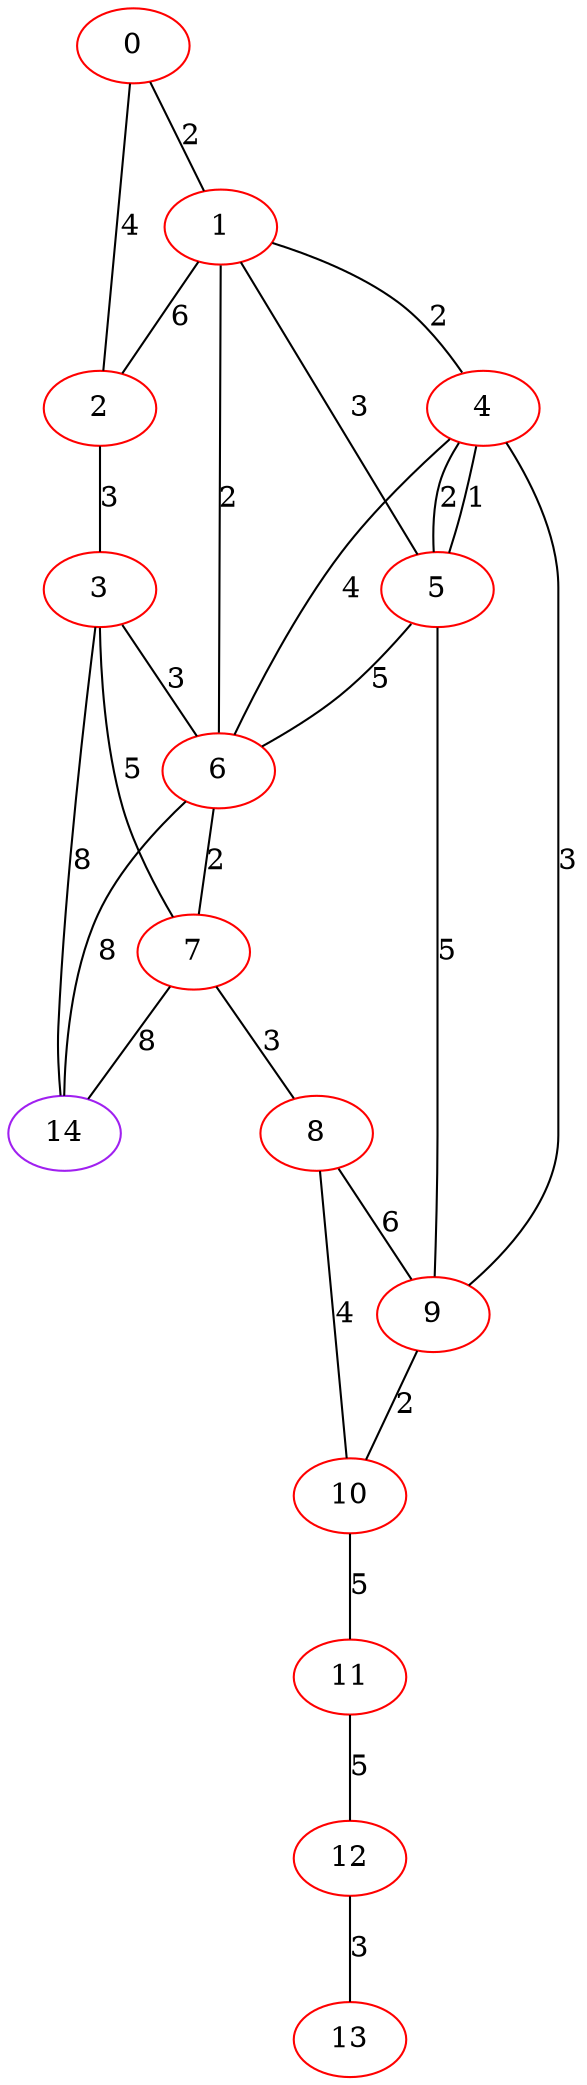graph "" {
0 [color=red, weight=1];
1 [color=red, weight=1];
2 [color=red, weight=1];
3 [color=red, weight=1];
4 [color=red, weight=1];
5 [color=red, weight=1];
6 [color=red, weight=1];
7 [color=red, weight=1];
8 [color=red, weight=1];
9 [color=red, weight=1];
10 [color=red, weight=1];
11 [color=red, weight=1];
12 [color=red, weight=1];
13 [color=red, weight=1];
14 [color=purple, weight=4];
0 -- 1  [key=0, label=2];
0 -- 2  [key=0, label=4];
1 -- 2  [key=0, label=6];
1 -- 4  [key=0, label=2];
1 -- 5  [key=0, label=3];
1 -- 6  [key=0, label=2];
2 -- 3  [key=0, label=3];
3 -- 14  [key=0, label=8];
3 -- 6  [key=0, label=3];
3 -- 7  [key=0, label=5];
4 -- 9  [key=0, label=3];
4 -- 5  [key=0, label=2];
4 -- 5  [key=1, label=1];
4 -- 6  [key=0, label=4];
5 -- 9  [key=0, label=5];
5 -- 6  [key=0, label=5];
6 -- 7  [key=0, label=2];
6 -- 14  [key=0, label=8];
7 -- 8  [key=0, label=3];
7 -- 14  [key=0, label=8];
8 -- 9  [key=0, label=6];
8 -- 10  [key=0, label=4];
9 -- 10  [key=0, label=2];
10 -- 11  [key=0, label=5];
11 -- 12  [key=0, label=5];
12 -- 13  [key=0, label=3];
}

